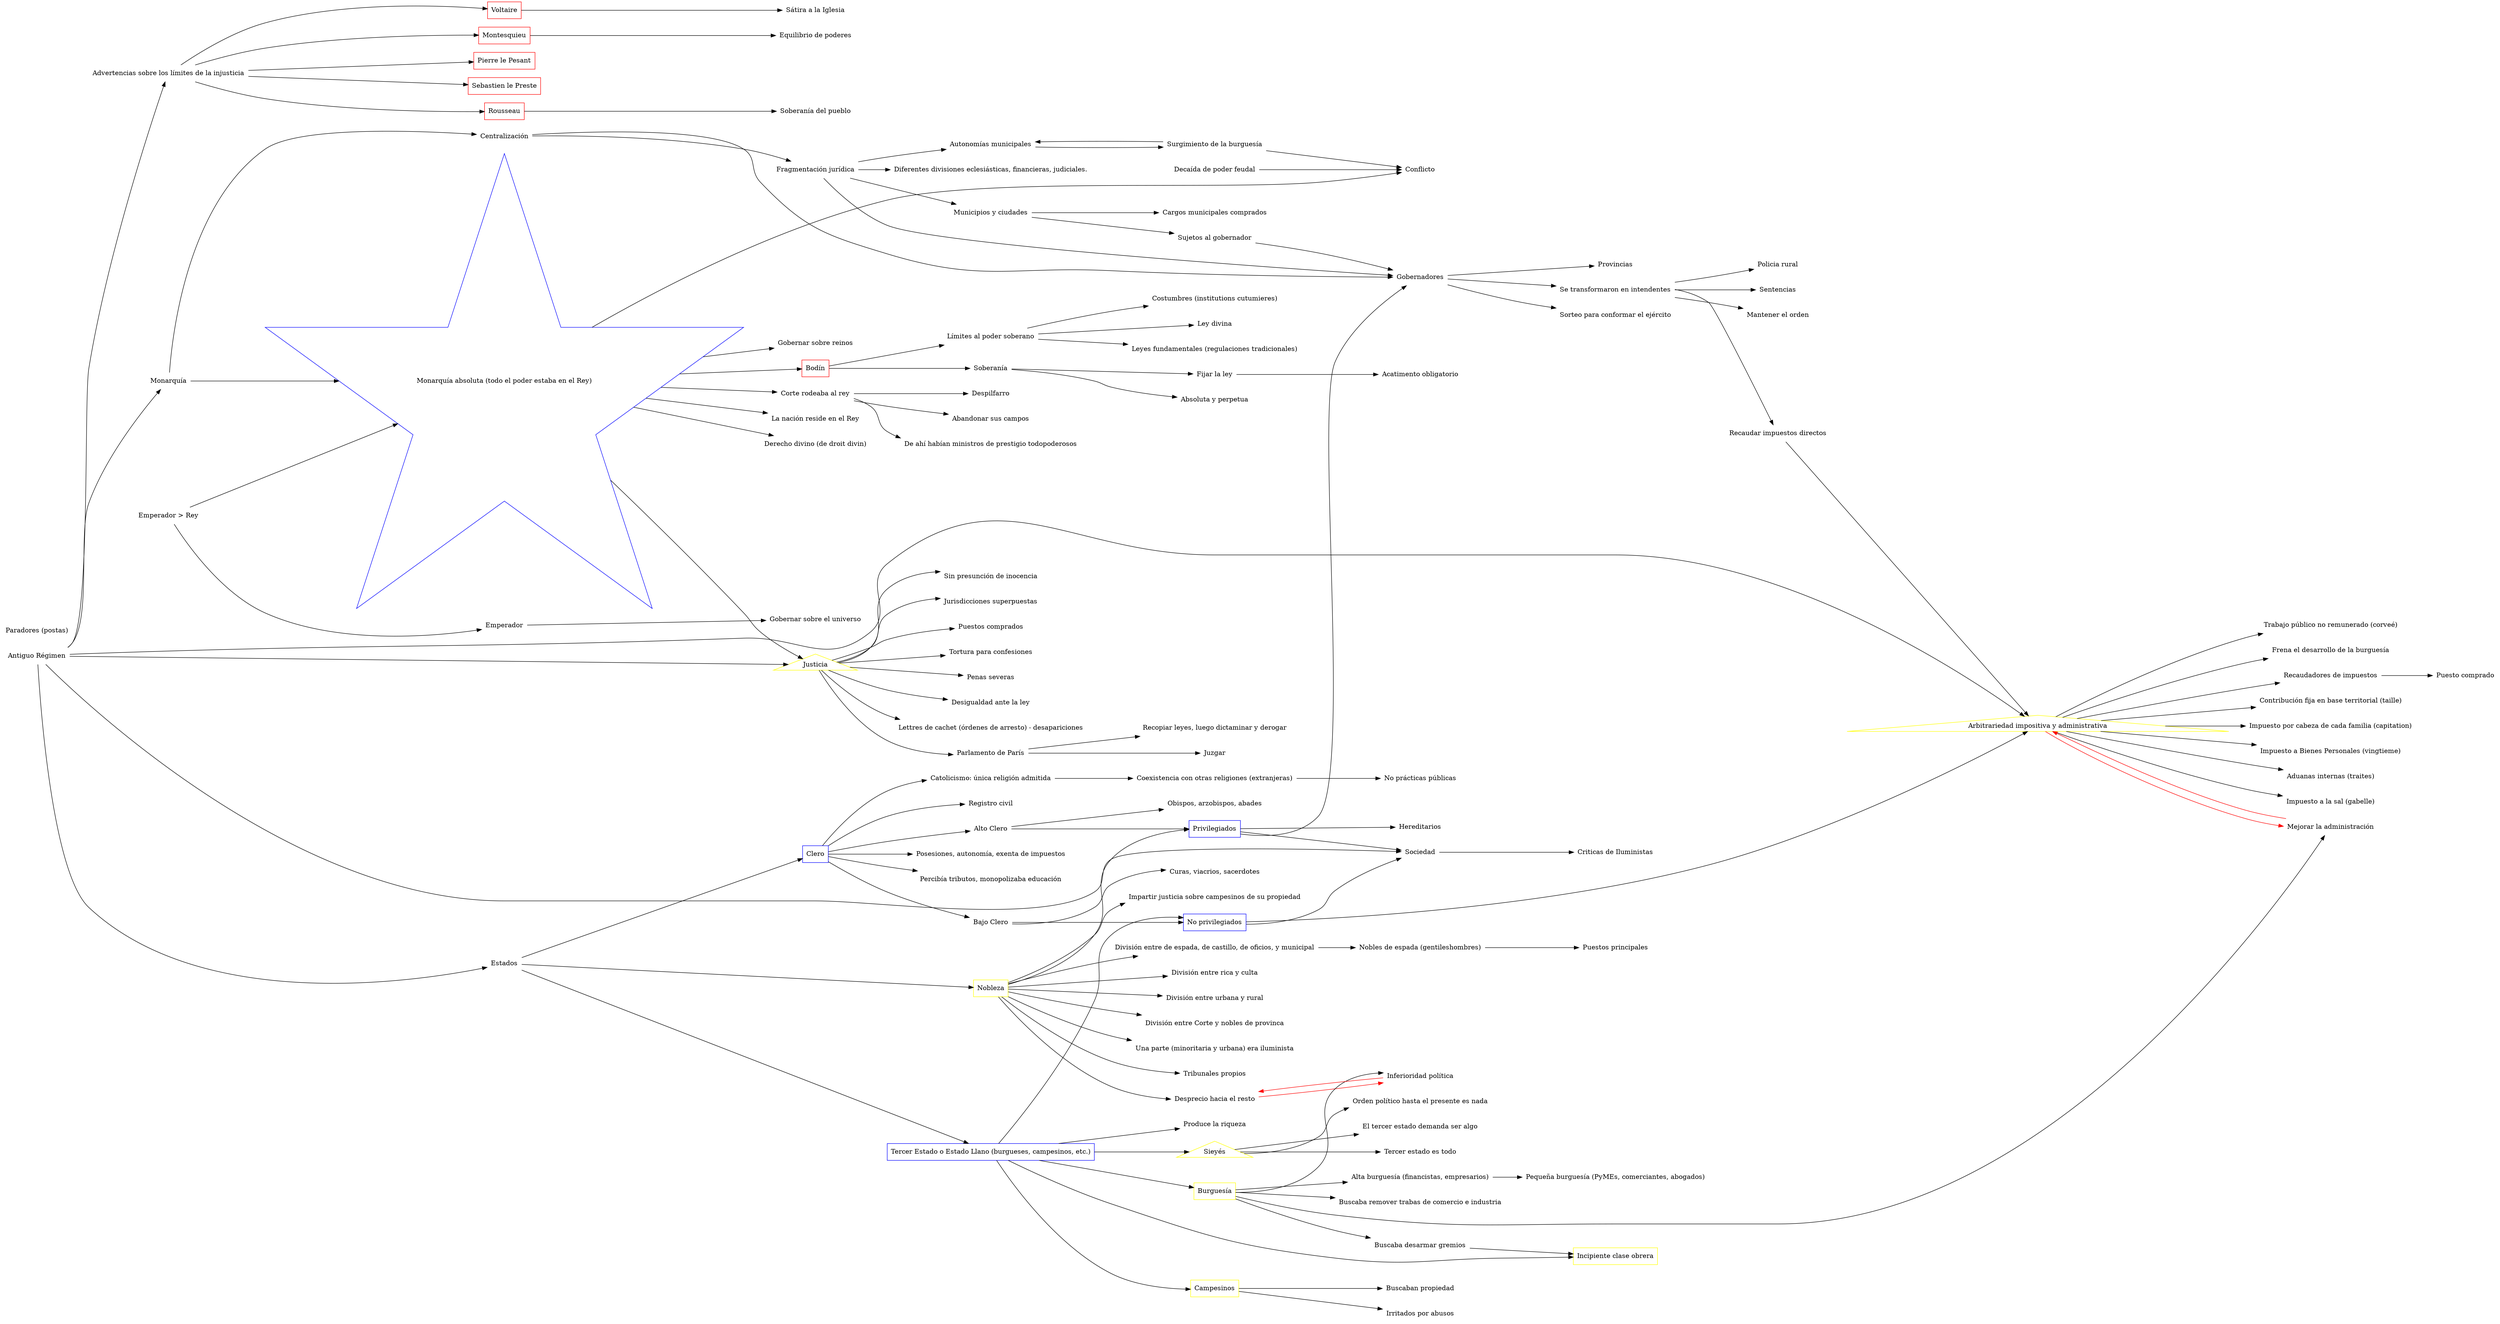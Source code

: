 digraph {
  rankdir=LR;
  "Antiguo Régimen"[shape=box][color=white]
  "Monarquía"[shape=box][color=white]
  "Estados"[shape=box][color=white]
  "Clero"[shape=box][color=blue]
  "Nobleza"[shape=box][color=yellow]
  "Tercer Estado o Estado Llano (burgueses, campesinos, etc.)"[shape=box][color=blue]
  "Privilegiados"[shape=box][color=blue]
  "No privilegiados"[shape=box][color=blue]
  "Sociedad"[shape=box][color=white]
  "Arbitrariedad impositiva y administrativa"[shape=triangle][color=yellow]
  "Frena el desarrollo de la burguesía"[shape=box][color=white]
  "Criticas de Iluministas"[shape=box][color=white]
  "Monarquía absoluta (todo el poder estaba en el Rey)"[shape=star][color=blue]
  "Surgimiento de la burguesía"[shape=box][color=white]
  "Decaída de poder feudal"[shape=box][color=white]
  "Conflicto"[shape=box][color=white]
  "Sieyés"[shape=triangle][color=yellow]
  "Tercer estado es todo"[shape=box][color=white]
  "Orden político hasta el presente es nada"[shape=box][color=white]
  "El tercer estado demanda ser algo"[shape=box][color=white]
  "Hereditarios"[shape=box][color=white]
  "Recaudadores de impuestos"[shape=box][color=white]
  "Puesto comprado"[shape=box][color=white]
  "Contribución fija en base territorial (taille)"[shape=box][color=white]
  "Impuesto por cabeza de cada familia (capitation)"[shape=box][color=white]
  "Impuesto a Bienes Personales (vingtieme)"[shape=box][color=white]
  "Aduanas internas (traites)"[shape=box][color=white]
  "Impuesto a la sal (gabelle)"[shape=box][color=white]
  "Trabajo público no remunerado (corveé)"[shape=box][color=white]
  "Justicia"[shape=triangle][color=yellow]
  "Sin presunción de inocencia"[shape=box][color=white]
  "Jurisdicciones superpuestas"[shape=box][color=white]
  "Puestos comprados"[shape=box][color=white]
  "Parlamento de París"[shape=box][color=white]
  "Juzgar"[shape=box][color=white]
  "Recopiar leyes, luego dictaminar y derogar"[shape=box][color=white]
  "Tortura para confesiones"[shape=box][color=white]
  "Penas severas"[shape=box][color=white]
  "Desigualdad ante la ley"[shape=box][color=white]
  "Lettres de cachet (órdenes de arresto) - desapariciones"[shape=box][color=white]
  "Centralización"[shape=box][color=white]
  "Paradores (postas)"[shape=box][color=white]
  "Fragmentación jurídica"[shape=box][color=white]
  "Autonomías municipales"[shape=box][color=white]
  "Diferentes divisiones eclesiásticas, financieras, judiciales."[shape=box][color=white]
  "Gobernadores"[shape=box][color=white]
  "Se transformaron en intendentes"[shape=box][color=white]
  "Mantener el orden"[shape=box][color=white]
  "Policia rural"[shape=box][color=white]
  "Sentencias"[shape=box][color=white]
  "Recaudar impuestos directos"[shape=box][color=white]
  "Sorteo para conformar el ejército"[shape=box][color=white]
  "Provincias"[shape=box][color=white]
  "Municipios y ciudades"[shape=box][color=white]
  "Sujetos al gobernador"[shape=box][color=white]
  "Cargos municipales comprados"[shape=box][color=white]
  "Advertencias sobre los límites de la injusticia"[shape=box][color=white]
  "Pierre le Pesant"[shape=box][color=red]
  "Sebastien le Preste"[shape=box][color=red]
  "Rousseau"[shape=box][color=red]
  "Soberanía del pueblo"[shape=box][color=white]
  "Voltaire"[shape=box][color=red]
  "Sátira a la Iglesia"[shape=box][color=white]
  "Montesquieu"[shape=box][color=red]
  "Equilibrio de poderes"[shape=box][color=white]
  "La nación reside en el Rey"[shape=box][color=white]
  "Derecho divino (de droit divin)"[shape=box][color=white]
  "Emperador"[shape=box][color=white]
  "Gobernar sobre el universo"[shape=box][color=white]
  "Gobernar sobre reinos"[shape=box][color=white]
  "Emperador > Rey"[shape=box][color=white]
  "Bodín"[shape=box][color=red]
  "Soberanía"[shape=box][color=white]
  "Absoluta y perpetua"[shape=box][color=white]
  "Fijar la ley"[shape=box][color=white]
  "Acatimento obligatorio"[shape=box][color=white]
  "Ley divina"[shape=box][color=white]
  "Leyes fundamentales (regulaciones tradicionales)"[shape=box][color=white]
  "Costumbres (institutions cutumieres)"[shape=box][color=white]
  "Límites al poder soberano"[shape=box][color=white]
  "Corte rodeaba al rey"[shape=box][color=white]
  "De ahí habían ministros de prestigio todopoderosos"[shape=box][color=white]
  "Alto Clero"[shape=box][color=white]
  "Bajo Clero"[shape=box][color=white]
  "Posesiones, autonomía, exenta de impuestos"[shape=box][color=white]
  "Percibía tributos, monopolizaba educación"[shape=box][color=white]
  "Catolicismo: única religión admitida"[shape=box][color=white]
  "Coexistencia con otras religiones (extranjeras)"[shape=box][color=white]
  "No prácticas públicas"[shape=box][color=white]
  "Registro civil"[shape=box][color=white]
  "Despilfarro"[shape=box][color=white]
  "Obispos, arzobispos, abades"[shape=box][color=white]
  "Curas, viacrios, sacerdotes"[shape=box][color=white]
  "División entre rica y culta"[shape=box][color=white]
  "División entre urbana y rural"[shape=box][color=white]
  "División entre Corte y nobles de provinca"[shape=box][color=white]
  "Abandonar sus campos"[shape=box][color=white]
  "Una parte (minoritaria y urbana) era iluminista"[shape=box][color=white]
  "División entre de espada, de castillo, de oficios, y municipal"[shape=box][color=white]
  "Nobles de espada (gentileshombres)"[shape=box][color=white]
  "Puestos principales"[shape=box][color=white]
  "Tribunales propios"[shape=box][color=white]
  "Impartir justicia sobre campesinos de su propiedad"[shape=box][color=white]
  "Desprecio hacia el resto"[shape=box][color=white]
  "Produce la riqueza"[shape=box][color=white]
  "Burguesía"[shape=box][color=yellow]
  "Buscaba remover trabas de comercio e industria"[shape=box][color=white]
  "Mejorar la administración"[shape=box][color=white]
  "Incipiente clase obrera"[shape=box][color=yellow]
  "Campesinos"[shape=box][color=yellow]
  "Irritados por abusos"[shape=box][color=white]
  "Buscaban propiedad"[shape=box][color=white]
  "Pequeña burguesía (PyMEs, comerciantes, abogados)"[shape=box][color=white]
  "Alta burguesía (financistas, empresarios)"[shape=box][color=white]
  "Inferioridad política"[shape=box][color=white]
  "Buscaba desarmar gremios"[shape=box][color=white]
  "Antiguo Régimen"->"Monarquía"[color=black]
  "Antiguo Régimen"->"Estados"[color=black]
  "Estados"->"Clero"[color=black]
  "Estados"->"Nobleza"[color=black]
  "Estados"->"Tercer Estado o Estado Llano (burgueses, campesinos, etc.)"[color=black]
  "Nobleza"->"Privilegiados"[color=black]
  "Tercer Estado o Estado Llano (burgueses, campesinos, etc.)"->"No privilegiados"[color=black]
  "Antiguo Régimen"->"Sociedad"[color=black]
  "No privilegiados"->"Sociedad"[color=black]
  "Privilegiados"->"Sociedad"[color=black]
  "Antiguo Régimen"->"Arbitrariedad impositiva y administrativa"[color=black]
  "Arbitrariedad impositiva y administrativa"->"Frena el desarrollo de la burguesía"[color=black]
  "Sociedad"->"Criticas de Iluministas"[color=black]
  "Monarquía"->"Monarquía absoluta (todo el poder estaba en el Rey)"[color=black]
  "Monarquía absoluta (todo el poder estaba en el Rey)"->"Conflicto"[color=black]
  "Surgimiento de la burguesía"->"Conflicto"[color=black]
  "Decaída de poder feudal"->"Conflicto"[color=black]
  "Tercer Estado o Estado Llano (burgueses, campesinos, etc.)"->"Sieyés"[color=black]
  "Sieyés"->"Tercer estado es todo"[color=black]
  "Sieyés"->"Orden político hasta el presente es nada"[color=black]
  "Sieyés"->"El tercer estado demanda ser algo"[color=black]
  "Privilegiados"->"Hereditarios"[color=black]
  "No privilegiados"->"Arbitrariedad impositiva y administrativa"[color=black]
  "Arbitrariedad impositiva y administrativa"->"Recaudadores de impuestos"[color=black]
  "Recaudadores de impuestos"->"Puesto comprado"[color=black]
  "Arbitrariedad impositiva y administrativa"->"Contribución fija en base territorial (taille)"[color=black]
  "Arbitrariedad impositiva y administrativa"->"Impuesto por cabeza de cada familia (capitation)"[color=black]
  "Arbitrariedad impositiva y administrativa"->"Impuesto a Bienes Personales (vingtieme)"[color=black]
  "Arbitrariedad impositiva y administrativa"->"Aduanas internas (traites)"[color=black]
  "Arbitrariedad impositiva y administrativa"->"Impuesto a la sal (gabelle)"[color=black]
  "Arbitrariedad impositiva y administrativa"->"Trabajo público no remunerado (corveé)"[color=black]
  "Antiguo Régimen"->"Justicia"[color=black]
  "Justicia"->"Sin presunción de inocencia"[color=black]
  "Justicia"->"Jurisdicciones superpuestas"[color=black]
  "Justicia"->"Puestos comprados"[color=black]
  "Monarquía absoluta (todo el poder estaba en el Rey)"->"Justicia"[color=black]
  "Justicia"->"Parlamento de París"[color=black]
  "Parlamento de París"->"Juzgar"[color=black]
  "Parlamento de París"->"Recopiar leyes, luego dictaminar y derogar"[color=black]
  "Justicia"->"Tortura para confesiones"[color=black]
  "Justicia"->"Penas severas"[color=black]
  "Justicia"->"Desigualdad ante la ley"[color=black]
  "Justicia"->"Lettres de cachet (órdenes de arresto) - desapariciones"[color=black]
  "Monarquía"->"Centralización"[color=black]
  "Centralización"->"Fragmentación jurídica"[color=black]
  "Fragmentación jurídica"->"Autonomías municipales"[color=black]
  "Surgimiento de la burguesía"->"Autonomías municipales"[color=black]
  "Autonomías municipales"->"Surgimiento de la burguesía"[color=black]
  "Fragmentación jurídica"->"Diferentes divisiones eclesiásticas, financieras, judiciales."[color=black]
  "Fragmentación jurídica"->"Gobernadores"[color=black]
  "Centralización"->"Gobernadores"[color=black]
  "Privilegiados"->"Gobernadores"[color=black]
  "Gobernadores"->"Se transformaron en intendentes"[color=black]
  "Se transformaron en intendentes"->"Mantener el orden"[color=black]
  "Se transformaron en intendentes"->"Policia rural"[color=black]
  "Se transformaron en intendentes"->"Sentencias"[color=black]
  "Se transformaron en intendentes"->"Recaudar impuestos directos"[color=black]
  "Recaudar impuestos directos"->"Arbitrariedad impositiva y administrativa"[color=black]
  "Gobernadores"->"Sorteo para conformar el ejército"[color=black]
  "Gobernadores"->"Provincias"[color=black]
  "Fragmentación jurídica"->"Municipios y ciudades"[color=black]
  "Municipios y ciudades"->"Sujetos al gobernador"[color=black]
  "Municipios y ciudades"->"Cargos municipales comprados"[color=black]
  "Sujetos al gobernador"->"Gobernadores"[color=black]
  "Antiguo Régimen"->"Advertencias sobre los límites de la injusticia"[color=black]
  "Advertencias sobre los límites de la injusticia"->"Pierre le Pesant"[color=black]
  "Advertencias sobre los límites de la injusticia"->"Rousseau"[color=black]
  "Advertencias sobre los límites de la injusticia"->"Voltaire"[color=black]
  "Advertencias sobre los límites de la injusticia"->"Montesquieu"[color=black]
  "Rousseau"->"Soberanía del pueblo"[color=black]
  "Voltaire"->"Sátira a la Iglesia"[color=black]
  "Montesquieu"->"Equilibrio de poderes"[color=black]
  "Advertencias sobre los límites de la injusticia"->"Sebastien le Preste"[color=black]
  "Monarquía absoluta (todo el poder estaba en el Rey)"->"La nación reside en el Rey"[color=black]
  "Monarquía absoluta (todo el poder estaba en el Rey)"->"Derecho divino (de droit divin)"[color=black]
  "Monarquía absoluta (todo el poder estaba en el Rey)"->"Gobernar sobre reinos"[color=black]
  "Emperador"->"Gobernar sobre el universo"[color=black]
  "Emperador > Rey"->"Emperador"[color=black]
  "Emperador > Rey"->"Monarquía absoluta (todo el poder estaba en el Rey)"[color=black]
  "Bodín"->"Soberanía"[color=black]
  "Soberanía"->"Absoluta y perpetua"[color=black]
  "Soberanía"->"Fijar la ley"[color=black]
  "Fijar la ley"->"Acatimento obligatorio"[color=black]
  "Bodín"->"Límites al poder soberano"[color=black]
  "Límites al poder soberano"->"Ley divina"[color=black]
  "Límites al poder soberano"->"Leyes fundamentales (regulaciones tradicionales)"[color=black]
  "Límites al poder soberano"->"Costumbres (institutions cutumieres)"[color=black]
  "Monarquía absoluta (todo el poder estaba en el Rey)"->"Bodín"[color=black]
  "Monarquía absoluta (todo el poder estaba en el Rey)"->"Corte rodeaba al rey"[color=black]
  "Corte rodeaba al rey"->"De ahí habían ministros de prestigio todopoderosos"[color=black]
  "Clero"->"Alto Clero"[color=black]
  "Clero"->"Bajo Clero"[color=black]
  "Alto Clero"->"Privilegiados"[color=black]
  "Bajo Clero"->"No privilegiados"[color=black]
  "Clero"->"Posesiones, autonomía, exenta de impuestos"[color=black]
  "Clero"->"Percibía tributos, monopolizaba educación"[color=black]
  "Clero"->"Catolicismo: única religión admitida"[color=black]
  "Catolicismo: única religión admitida"->"Coexistencia con otras religiones (extranjeras)"[color=black]
  "Coexistencia con otras religiones (extranjeras)"->"No prácticas públicas"[color=black]
  "Clero"->"Registro civil"[color=black]
  "Corte rodeaba al rey"->"Despilfarro"[color=black]
  "Alto Clero"->"Obispos, arzobispos, abades"[color=black]
  "Bajo Clero"->"Curas, viacrios, sacerdotes"[color=black]
  "Nobleza"->"División entre rica y culta"[color=black]
  "Nobleza"->"División entre urbana y rural"[color=black]
  "Nobleza"->"División entre Corte y nobles de provinca"[color=black]
  "Corte rodeaba al rey"->"Abandonar sus campos"[color=black]
  "Nobleza"->"División entre de espada, de castillo, de oficios, y municipal"[color=black]
  "Nobleza"->"Una parte (minoritaria y urbana) era iluminista"[color=black]
  "División entre de espada, de castillo, de oficios, y municipal"->"Nobles de espada (gentileshombres)"[color=black]
  "Nobles de espada (gentileshombres)"->"Puestos principales"[color=black]
  "Nobleza"->"Tribunales propios"[color=black]
  "Nobleza"->"Impartir justicia sobre campesinos de su propiedad"[color=black]
  "Nobleza"->"Desprecio hacia el resto"[color=black]
  "Tercer Estado o Estado Llano (burgueses, campesinos, etc.)"->"Produce la riqueza"[color=black]
  "Tercer Estado o Estado Llano (burgueses, campesinos, etc.)"->"Burguesía"[color=black]
  "Burguesía"->"Buscaba remover trabas de comercio e industria"[color=black]
  "Burguesía"->"Mejorar la administración"[color=black]
  "Tercer Estado o Estado Llano (burgueses, campesinos, etc.)"->"Incipiente clase obrera"[color=black]
  "Tercer Estado o Estado Llano (burgueses, campesinos, etc.)"->"Campesinos"[color=black]
  "Campesinos"->"Irritados por abusos"[color=black]
  "Campesinos"->"Buscaban propiedad"[color=black]
  "Burguesía"->"Alta burguesía (financistas, empresarios)"[color=black]
  "Alta burguesía (financistas, empresarios)"->"Pequeña burguesía (PyMEs, comerciantes, abogados)"[color=black]
  "Burguesía"->"Inferioridad política"[color=black]
  "Inferioridad política"->"Desprecio hacia el resto"[color=red]
  "Desprecio hacia el resto"->"Inferioridad política"[color=red]
  "Mejorar la administración"->"Arbitrariedad impositiva y administrativa"[color=red]
  "Arbitrariedad impositiva y administrativa"->"Mejorar la administración"[color=red]
  "Burguesía"->"Buscaba desarmar gremios"[color=black]
  "Buscaba desarmar gremios"->"Incipiente clase obrera"[color=black]
}